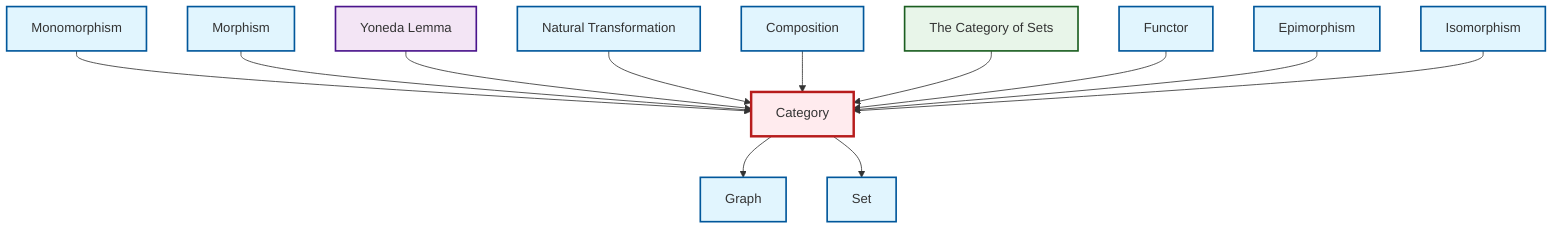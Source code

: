 graph TD
    classDef definition fill:#e1f5fe,stroke:#01579b,stroke-width:2px
    classDef theorem fill:#f3e5f5,stroke:#4a148c,stroke-width:2px
    classDef axiom fill:#fff3e0,stroke:#e65100,stroke-width:2px
    classDef example fill:#e8f5e9,stroke:#1b5e20,stroke-width:2px
    classDef current fill:#ffebee,stroke:#b71c1c,stroke-width:3px
    def-category["Category"]:::definition
    def-functor["Functor"]:::definition
    thm-yoneda["Yoneda Lemma"]:::theorem
    def-natural-transformation["Natural Transformation"]:::definition
    def-composition["Composition"]:::definition
    ex-set-category["The Category of Sets"]:::example
    def-epimorphism["Epimorphism"]:::definition
    def-isomorphism["Isomorphism"]:::definition
    def-monomorphism["Monomorphism"]:::definition
    def-morphism["Morphism"]:::definition
    def-set["Set"]:::definition
    def-graph["Graph"]:::definition
    def-monomorphism --> def-category
    def-morphism --> def-category
    thm-yoneda --> def-category
    def-category --> def-graph
    def-natural-transformation --> def-category
    def-category --> def-set
    def-composition --> def-category
    ex-set-category --> def-category
    def-functor --> def-category
    def-epimorphism --> def-category
    def-isomorphism --> def-category
    class def-category current